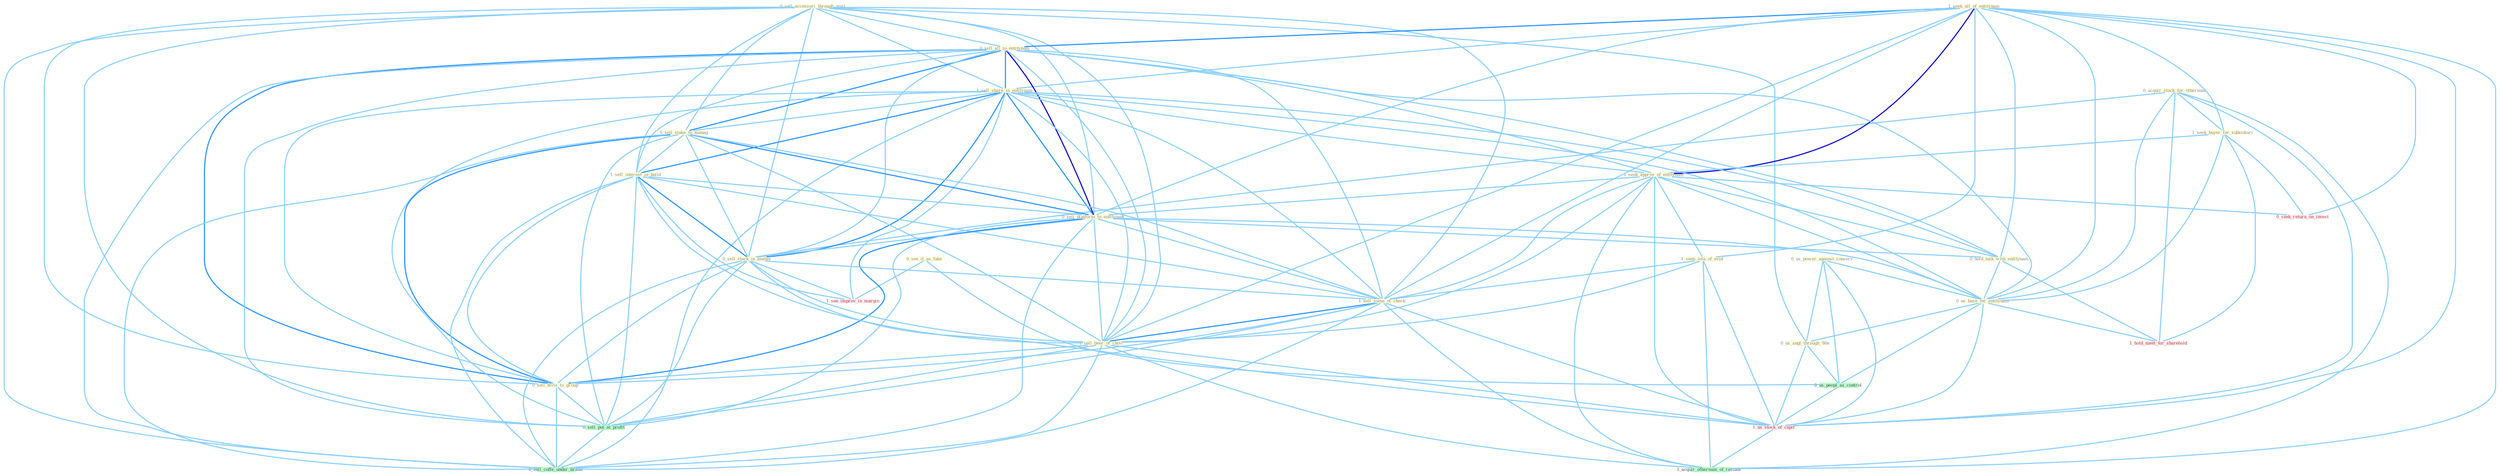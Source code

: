 Graph G{ 
    node
    [shape=polygon,style=filled,width=.5,height=.06,color="#BDFCC9",fixedsize=true,fontsize=4,
    fontcolor="#2f4f4f"];
    {node
    [color="#ffffe0", fontcolor="#8b7d6b"] "0_acquir_stock_for_othernum " "0_sell_accessori_through_mail " "1_seek_all_of_entitynam " "0_sell_all_to_entitynam " "1_sell_share_in_entitynam " "0_us_power_against_conserv " "1_seek_buyer_for_subsidiari " "0_sell_stake_to_manag " "1_seek_approv_of_entitynam " "0_see_it_as_fake " "1_seen_iota_of_evid " "1_sell_interest_in_build " "0_sell_platform_to_entitynam " "0_sell_stock_in_matter " "0_hold_talk_with_entitynam " "1_sell_some_of_check " "1_sell_beer_of_choic " "0_sell_divis_to_group " "0_us_base_for_entitynam " "0_us_angl_through_'80s "}
{node [color="#fff0f5", fontcolor="#b22222"] "0_seek_return_on_invest " "1_us_stock_of_capit " "1_see_improv_in_margin " "1_hold_meet_for_sharehold "}
edge [color="#B0E2FF"];

	"0_acquir_stock_for_othernum " -- "1_seek_buyer_for_subsidiari " [w="1", color="#87cefa" ];
	"0_acquir_stock_for_othernum " -- "0_sell_stock_in_matter " [w="1", color="#87cefa" ];
	"0_acquir_stock_for_othernum " -- "0_us_base_for_entitynam " [w="1", color="#87cefa" ];
	"0_acquir_stock_for_othernum " -- "1_us_stock_of_capit " [w="1", color="#87cefa" ];
	"0_acquir_stock_for_othernum " -- "1_hold_meet_for_sharehold " [w="1", color="#87cefa" ];
	"0_acquir_stock_for_othernum " -- "1_acquir_othernum_of_restaur " [w="1", color="#87cefa" ];
	"0_sell_accessori_through_mail " -- "0_sell_all_to_entitynam " [w="1", color="#87cefa" ];
	"0_sell_accessori_through_mail " -- "1_sell_share_in_entitynam " [w="1", color="#87cefa" ];
	"0_sell_accessori_through_mail " -- "0_sell_stake_to_manag " [w="1", color="#87cefa" ];
	"0_sell_accessori_through_mail " -- "1_sell_interest_in_build " [w="1", color="#87cefa" ];
	"0_sell_accessori_through_mail " -- "0_sell_platform_to_entitynam " [w="1", color="#87cefa" ];
	"0_sell_accessori_through_mail " -- "0_sell_stock_in_matter " [w="1", color="#87cefa" ];
	"0_sell_accessori_through_mail " -- "1_sell_some_of_check " [w="1", color="#87cefa" ];
	"0_sell_accessori_through_mail " -- "1_sell_beer_of_choic " [w="1", color="#87cefa" ];
	"0_sell_accessori_through_mail " -- "0_sell_divis_to_group " [w="1", color="#87cefa" ];
	"0_sell_accessori_through_mail " -- "0_us_angl_through_'80s " [w="1", color="#87cefa" ];
	"0_sell_accessori_through_mail " -- "0_sell_put_at_profit " [w="1", color="#87cefa" ];
	"0_sell_accessori_through_mail " -- "0_sell_coffe_under_brand " [w="1", color="#87cefa" ];
	"1_seek_all_of_entitynam " -- "0_sell_all_to_entitynam " [w="2", color="#1e90ff" , len=0.8];
	"1_seek_all_of_entitynam " -- "1_sell_share_in_entitynam " [w="1", color="#87cefa" ];
	"1_seek_all_of_entitynam " -- "1_seek_buyer_for_subsidiari " [w="1", color="#87cefa" ];
	"1_seek_all_of_entitynam " -- "1_seek_approv_of_entitynam " [w="3", color="#0000cd" , len=0.6];
	"1_seek_all_of_entitynam " -- "1_seen_iota_of_evid " [w="1", color="#87cefa" ];
	"1_seek_all_of_entitynam " -- "0_sell_platform_to_entitynam " [w="1", color="#87cefa" ];
	"1_seek_all_of_entitynam " -- "0_hold_talk_with_entitynam " [w="1", color="#87cefa" ];
	"1_seek_all_of_entitynam " -- "1_sell_some_of_check " [w="1", color="#87cefa" ];
	"1_seek_all_of_entitynam " -- "1_sell_beer_of_choic " [w="1", color="#87cefa" ];
	"1_seek_all_of_entitynam " -- "0_us_base_for_entitynam " [w="1", color="#87cefa" ];
	"1_seek_all_of_entitynam " -- "0_seek_return_on_invest " [w="1", color="#87cefa" ];
	"1_seek_all_of_entitynam " -- "1_us_stock_of_capit " [w="1", color="#87cefa" ];
	"1_seek_all_of_entitynam " -- "1_acquir_othernum_of_restaur " [w="1", color="#87cefa" ];
	"0_sell_all_to_entitynam " -- "1_sell_share_in_entitynam " [w="2", color="#1e90ff" , len=0.8];
	"0_sell_all_to_entitynam " -- "0_sell_stake_to_manag " [w="2", color="#1e90ff" , len=0.8];
	"0_sell_all_to_entitynam " -- "1_seek_approv_of_entitynam " [w="1", color="#87cefa" ];
	"0_sell_all_to_entitynam " -- "1_sell_interest_in_build " [w="1", color="#87cefa" ];
	"0_sell_all_to_entitynam " -- "0_sell_platform_to_entitynam " [w="3", color="#0000cd" , len=0.6];
	"0_sell_all_to_entitynam " -- "0_sell_stock_in_matter " [w="1", color="#87cefa" ];
	"0_sell_all_to_entitynam " -- "0_hold_talk_with_entitynam " [w="1", color="#87cefa" ];
	"0_sell_all_to_entitynam " -- "1_sell_some_of_check " [w="1", color="#87cefa" ];
	"0_sell_all_to_entitynam " -- "1_sell_beer_of_choic " [w="1", color="#87cefa" ];
	"0_sell_all_to_entitynam " -- "0_sell_divis_to_group " [w="2", color="#1e90ff" , len=0.8];
	"0_sell_all_to_entitynam " -- "0_us_base_for_entitynam " [w="1", color="#87cefa" ];
	"0_sell_all_to_entitynam " -- "0_sell_put_at_profit " [w="1", color="#87cefa" ];
	"0_sell_all_to_entitynam " -- "0_sell_coffe_under_brand " [w="1", color="#87cefa" ];
	"1_sell_share_in_entitynam " -- "0_sell_stake_to_manag " [w="1", color="#87cefa" ];
	"1_sell_share_in_entitynam " -- "1_seek_approv_of_entitynam " [w="1", color="#87cefa" ];
	"1_sell_share_in_entitynam " -- "1_sell_interest_in_build " [w="2", color="#1e90ff" , len=0.8];
	"1_sell_share_in_entitynam " -- "0_sell_platform_to_entitynam " [w="2", color="#1e90ff" , len=0.8];
	"1_sell_share_in_entitynam " -- "0_sell_stock_in_matter " [w="2", color="#1e90ff" , len=0.8];
	"1_sell_share_in_entitynam " -- "0_hold_talk_with_entitynam " [w="1", color="#87cefa" ];
	"1_sell_share_in_entitynam " -- "1_sell_some_of_check " [w="1", color="#87cefa" ];
	"1_sell_share_in_entitynam " -- "1_sell_beer_of_choic " [w="1", color="#87cefa" ];
	"1_sell_share_in_entitynam " -- "0_sell_divis_to_group " [w="1", color="#87cefa" ];
	"1_sell_share_in_entitynam " -- "0_us_base_for_entitynam " [w="1", color="#87cefa" ];
	"1_sell_share_in_entitynam " -- "0_sell_put_at_profit " [w="1", color="#87cefa" ];
	"1_sell_share_in_entitynam " -- "1_see_improv_in_margin " [w="1", color="#87cefa" ];
	"1_sell_share_in_entitynam " -- "0_sell_coffe_under_brand " [w="1", color="#87cefa" ];
	"0_us_power_against_conserv " -- "0_us_base_for_entitynam " [w="1", color="#87cefa" ];
	"0_us_power_against_conserv " -- "0_us_angl_through_'80s " [w="1", color="#87cefa" ];
	"0_us_power_against_conserv " -- "0_us_peopl_as_control " [w="1", color="#87cefa" ];
	"0_us_power_against_conserv " -- "1_us_stock_of_capit " [w="1", color="#87cefa" ];
	"1_seek_buyer_for_subsidiari " -- "1_seek_approv_of_entitynam " [w="1", color="#87cefa" ];
	"1_seek_buyer_for_subsidiari " -- "0_us_base_for_entitynam " [w="1", color="#87cefa" ];
	"1_seek_buyer_for_subsidiari " -- "0_seek_return_on_invest " [w="1", color="#87cefa" ];
	"1_seek_buyer_for_subsidiari " -- "1_hold_meet_for_sharehold " [w="1", color="#87cefa" ];
	"0_sell_stake_to_manag " -- "1_sell_interest_in_build " [w="1", color="#87cefa" ];
	"0_sell_stake_to_manag " -- "0_sell_platform_to_entitynam " [w="2", color="#1e90ff" , len=0.8];
	"0_sell_stake_to_manag " -- "0_sell_stock_in_matter " [w="1", color="#87cefa" ];
	"0_sell_stake_to_manag " -- "1_sell_some_of_check " [w="1", color="#87cefa" ];
	"0_sell_stake_to_manag " -- "1_sell_beer_of_choic " [w="1", color="#87cefa" ];
	"0_sell_stake_to_manag " -- "0_sell_divis_to_group " [w="2", color="#1e90ff" , len=0.8];
	"0_sell_stake_to_manag " -- "0_sell_put_at_profit " [w="1", color="#87cefa" ];
	"0_sell_stake_to_manag " -- "0_sell_coffe_under_brand " [w="1", color="#87cefa" ];
	"1_seek_approv_of_entitynam " -- "1_seen_iota_of_evid " [w="1", color="#87cefa" ];
	"1_seek_approv_of_entitynam " -- "0_sell_platform_to_entitynam " [w="1", color="#87cefa" ];
	"1_seek_approv_of_entitynam " -- "0_hold_talk_with_entitynam " [w="1", color="#87cefa" ];
	"1_seek_approv_of_entitynam " -- "1_sell_some_of_check " [w="1", color="#87cefa" ];
	"1_seek_approv_of_entitynam " -- "1_sell_beer_of_choic " [w="1", color="#87cefa" ];
	"1_seek_approv_of_entitynam " -- "0_us_base_for_entitynam " [w="1", color="#87cefa" ];
	"1_seek_approv_of_entitynam " -- "0_seek_return_on_invest " [w="1", color="#87cefa" ];
	"1_seek_approv_of_entitynam " -- "1_us_stock_of_capit " [w="1", color="#87cefa" ];
	"1_seek_approv_of_entitynam " -- "1_acquir_othernum_of_restaur " [w="1", color="#87cefa" ];
	"0_see_it_as_fake " -- "0_us_peopl_as_control " [w="1", color="#87cefa" ];
	"0_see_it_as_fake " -- "1_see_improv_in_margin " [w="1", color="#87cefa" ];
	"1_seen_iota_of_evid " -- "1_sell_some_of_check " [w="1", color="#87cefa" ];
	"1_seen_iota_of_evid " -- "1_sell_beer_of_choic " [w="1", color="#87cefa" ];
	"1_seen_iota_of_evid " -- "1_us_stock_of_capit " [w="1", color="#87cefa" ];
	"1_seen_iota_of_evid " -- "1_acquir_othernum_of_restaur " [w="1", color="#87cefa" ];
	"1_sell_interest_in_build " -- "0_sell_platform_to_entitynam " [w="1", color="#87cefa" ];
	"1_sell_interest_in_build " -- "0_sell_stock_in_matter " [w="2", color="#1e90ff" , len=0.8];
	"1_sell_interest_in_build " -- "1_sell_some_of_check " [w="1", color="#87cefa" ];
	"1_sell_interest_in_build " -- "1_sell_beer_of_choic " [w="1", color="#87cefa" ];
	"1_sell_interest_in_build " -- "0_sell_divis_to_group " [w="1", color="#87cefa" ];
	"1_sell_interest_in_build " -- "0_sell_put_at_profit " [w="1", color="#87cefa" ];
	"1_sell_interest_in_build " -- "1_see_improv_in_margin " [w="1", color="#87cefa" ];
	"1_sell_interest_in_build " -- "0_sell_coffe_under_brand " [w="1", color="#87cefa" ];
	"0_sell_platform_to_entitynam " -- "0_sell_stock_in_matter " [w="1", color="#87cefa" ];
	"0_sell_platform_to_entitynam " -- "0_hold_talk_with_entitynam " [w="1", color="#87cefa" ];
	"0_sell_platform_to_entitynam " -- "1_sell_some_of_check " [w="1", color="#87cefa" ];
	"0_sell_platform_to_entitynam " -- "1_sell_beer_of_choic " [w="1", color="#87cefa" ];
	"0_sell_platform_to_entitynam " -- "0_sell_divis_to_group " [w="2", color="#1e90ff" , len=0.8];
	"0_sell_platform_to_entitynam " -- "0_us_base_for_entitynam " [w="1", color="#87cefa" ];
	"0_sell_platform_to_entitynam " -- "0_sell_put_at_profit " [w="1", color="#87cefa" ];
	"0_sell_platform_to_entitynam " -- "0_sell_coffe_under_brand " [w="1", color="#87cefa" ];
	"0_sell_stock_in_matter " -- "1_sell_some_of_check " [w="1", color="#87cefa" ];
	"0_sell_stock_in_matter " -- "1_sell_beer_of_choic " [w="1", color="#87cefa" ];
	"0_sell_stock_in_matter " -- "0_sell_divis_to_group " [w="1", color="#87cefa" ];
	"0_sell_stock_in_matter " -- "0_sell_put_at_profit " [w="1", color="#87cefa" ];
	"0_sell_stock_in_matter " -- "1_us_stock_of_capit " [w="1", color="#87cefa" ];
	"0_sell_stock_in_matter " -- "1_see_improv_in_margin " [w="1", color="#87cefa" ];
	"0_sell_stock_in_matter " -- "0_sell_coffe_under_brand " [w="1", color="#87cefa" ];
	"0_hold_talk_with_entitynam " -- "0_us_base_for_entitynam " [w="1", color="#87cefa" ];
	"0_hold_talk_with_entitynam " -- "1_hold_meet_for_sharehold " [w="1", color="#87cefa" ];
	"1_sell_some_of_check " -- "1_sell_beer_of_choic " [w="2", color="#1e90ff" , len=0.8];
	"1_sell_some_of_check " -- "0_sell_divis_to_group " [w="1", color="#87cefa" ];
	"1_sell_some_of_check " -- "0_sell_put_at_profit " [w="1", color="#87cefa" ];
	"1_sell_some_of_check " -- "1_us_stock_of_capit " [w="1", color="#87cefa" ];
	"1_sell_some_of_check " -- "0_sell_coffe_under_brand " [w="1", color="#87cefa" ];
	"1_sell_some_of_check " -- "1_acquir_othernum_of_restaur " [w="1", color="#87cefa" ];
	"1_sell_beer_of_choic " -- "0_sell_divis_to_group " [w="1", color="#87cefa" ];
	"1_sell_beer_of_choic " -- "0_sell_put_at_profit " [w="1", color="#87cefa" ];
	"1_sell_beer_of_choic " -- "1_us_stock_of_capit " [w="1", color="#87cefa" ];
	"1_sell_beer_of_choic " -- "0_sell_coffe_under_brand " [w="1", color="#87cefa" ];
	"1_sell_beer_of_choic " -- "1_acquir_othernum_of_restaur " [w="1", color="#87cefa" ];
	"0_sell_divis_to_group " -- "0_sell_put_at_profit " [w="1", color="#87cefa" ];
	"0_sell_divis_to_group " -- "0_sell_coffe_under_brand " [w="1", color="#87cefa" ];
	"0_us_base_for_entitynam " -- "0_us_angl_through_'80s " [w="1", color="#87cefa" ];
	"0_us_base_for_entitynam " -- "0_us_peopl_as_control " [w="1", color="#87cefa" ];
	"0_us_base_for_entitynam " -- "1_us_stock_of_capit " [w="1", color="#87cefa" ];
	"0_us_base_for_entitynam " -- "1_hold_meet_for_sharehold " [w="1", color="#87cefa" ];
	"0_us_angl_through_'80s " -- "0_us_peopl_as_control " [w="1", color="#87cefa" ];
	"0_us_angl_through_'80s " -- "1_us_stock_of_capit " [w="1", color="#87cefa" ];
	"0_us_peopl_as_control " -- "1_us_stock_of_capit " [w="1", color="#87cefa" ];
	"0_sell_put_at_profit " -- "0_sell_coffe_under_brand " [w="1", color="#87cefa" ];
	"1_us_stock_of_capit " -- "1_acquir_othernum_of_restaur " [w="1", color="#87cefa" ];
}